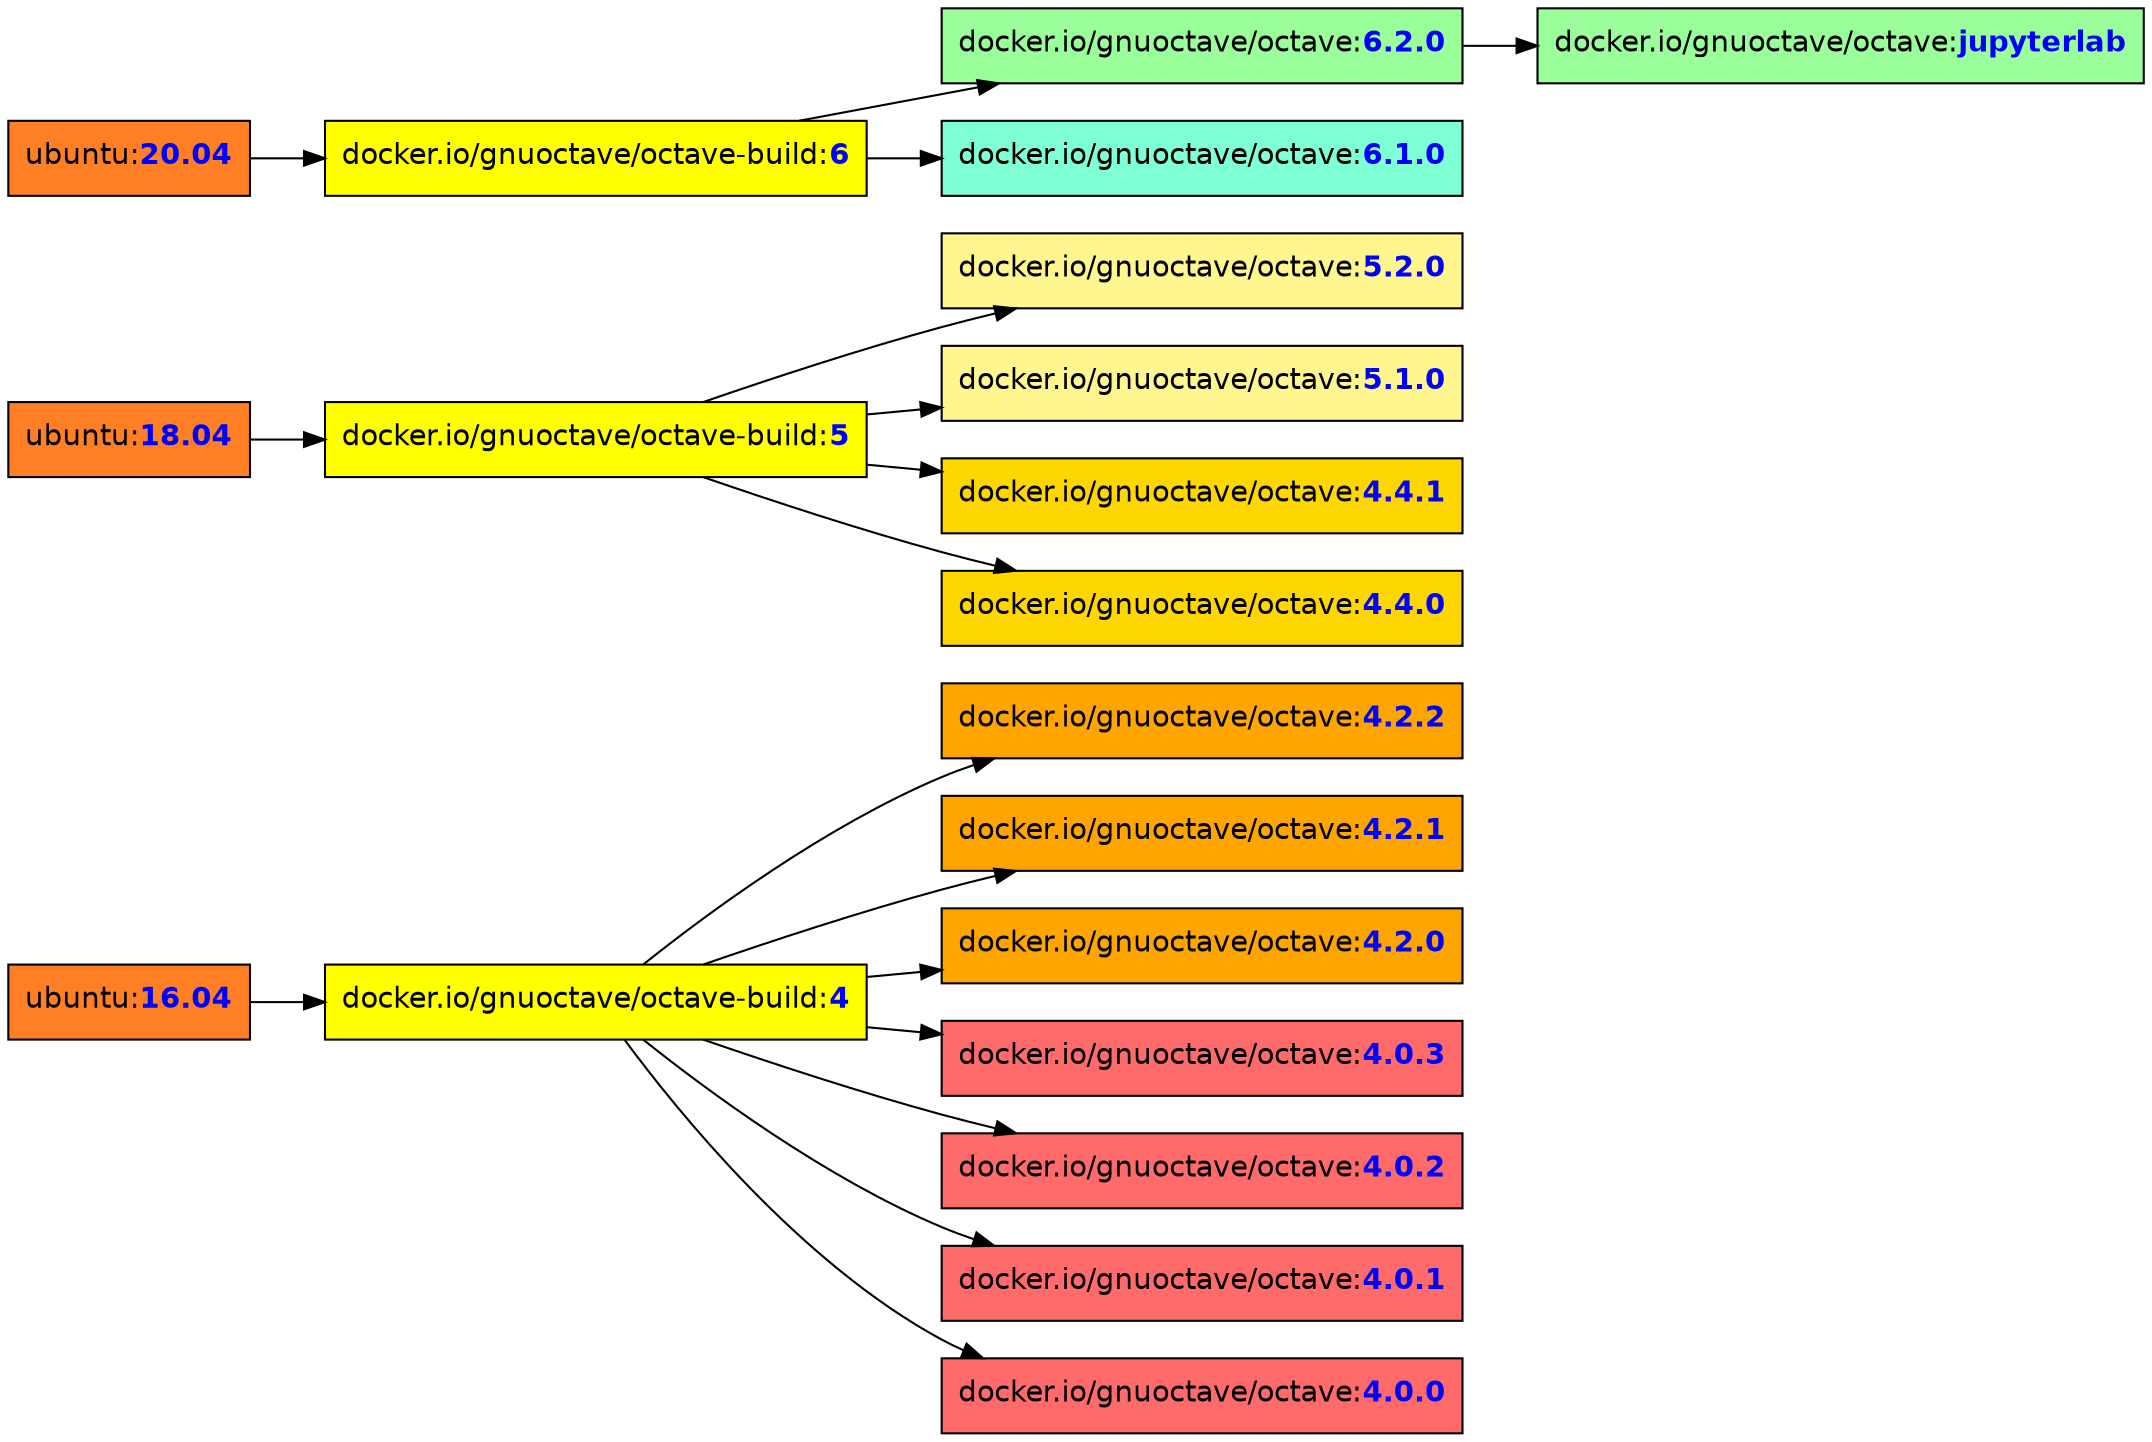 digraph hierarchy {
  rankdir="LR";
  node [shape=box style=filled fontname="helvetica"];
  node [fillcolor=chocolate1];
  { rank = same;
    ubuntu1604 [label=<ubuntu:<B><FONT color='blue'>16.04</FONT></B>>];
    ubuntu1804 [label=<ubuntu:<B><FONT color='blue'>18.04</FONT></B>>];
    ubuntu2004 [label=<ubuntu:<B><FONT color='blue'>20.04</FONT></B>>];
  }
  node [fillcolor=yellow];
  { rank = same;
    b4 [label=<docker.io/gnuoctave/octave-build:<B><FONT color='blue'>4</FONT></B>>];
    b5 [label=<docker.io/gnuoctave/octave-build:<B><FONT color='blue'>5</FONT></B>>];
    b6 [label=<docker.io/gnuoctave/octave-build:<B><FONT color='blue'>6</FONT></B>>];
  }
  node [fillcolor=palegreen1];
  jupyterlab [label=<docker.io/gnuoctave/octave:<B><FONT color='blue'>jupyterlab</FONT></B>>];
  { rank = same;
  v620 [label=<docker.io/gnuoctave/octave:<B><FONT color='blue'>6.2.0</FONT></B>>];
  node [fillcolor=aquamarine];
  v610 [label=<docker.io/gnuoctave/octave:<B><FONT color='blue'>6.1.0</FONT></B>>];
  node [fillcolor=khaki1];
  v520 [label=<docker.io/gnuoctave/octave:<B><FONT color='blue'>5.2.0</FONT></B>>];
  v510 [label=<docker.io/gnuoctave/octave:<B><FONT color='blue'>5.1.0</FONT></B>>];
  node [fillcolor=gold];
  v441 [label=<docker.io/gnuoctave/octave:<B><FONT color='blue'>4.4.1</FONT></B>>];
  v440 [label=<docker.io/gnuoctave/octave:<B><FONT color='blue'>4.4.0</FONT></B>>];
  node [fillcolor=orange];
  v422 [label=<docker.io/gnuoctave/octave:<B><FONT color='blue'>4.2.2</FONT></B>>];
  v421 [label=<docker.io/gnuoctave/octave:<B><FONT color='blue'>4.2.1</FONT></B>>];
  v420 [label=<docker.io/gnuoctave/octave:<B><FONT color='blue'>4.2.0</FONT></B>>];
  node [fillcolor=indianred1];
  v403 [label=<docker.io/gnuoctave/octave:<B><FONT color='blue'>4.0.3</FONT></B>>];
  v402 [label=<docker.io/gnuoctave/octave:<B><FONT color='blue'>4.0.2</FONT></B>>];
  v401 [label=<docker.io/gnuoctave/octave:<B><FONT color='blue'>4.0.1</FONT></B>>];
  v400 [label=<docker.io/gnuoctave/octave:<B><FONT color='blue'>4.0.0</FONT></B>>];
  }
  ubuntu2004 -> b6 -> v620  -> jupyterlab
                b6 -> v610
  ubuntu1804 -> b5 -> v520
                b5 -> v510
                b5 -> v441
                b5 -> v440
  ubuntu1604 -> b4 -> v422
                b4 -> v421
                b4 -> v420
                b4 -> v403
                b4 -> v402
                b4 -> v401
                b4 -> v400
  // ensure order
  b6 -> b5 -> b4 [style=invis]
  v620 -> v610 -> v520 -> v510 -> v441 -> v440 -> v422 -> v421 -> v420
       -> v403 -> v402 -> v401 -> v400 [style=invis]
}
